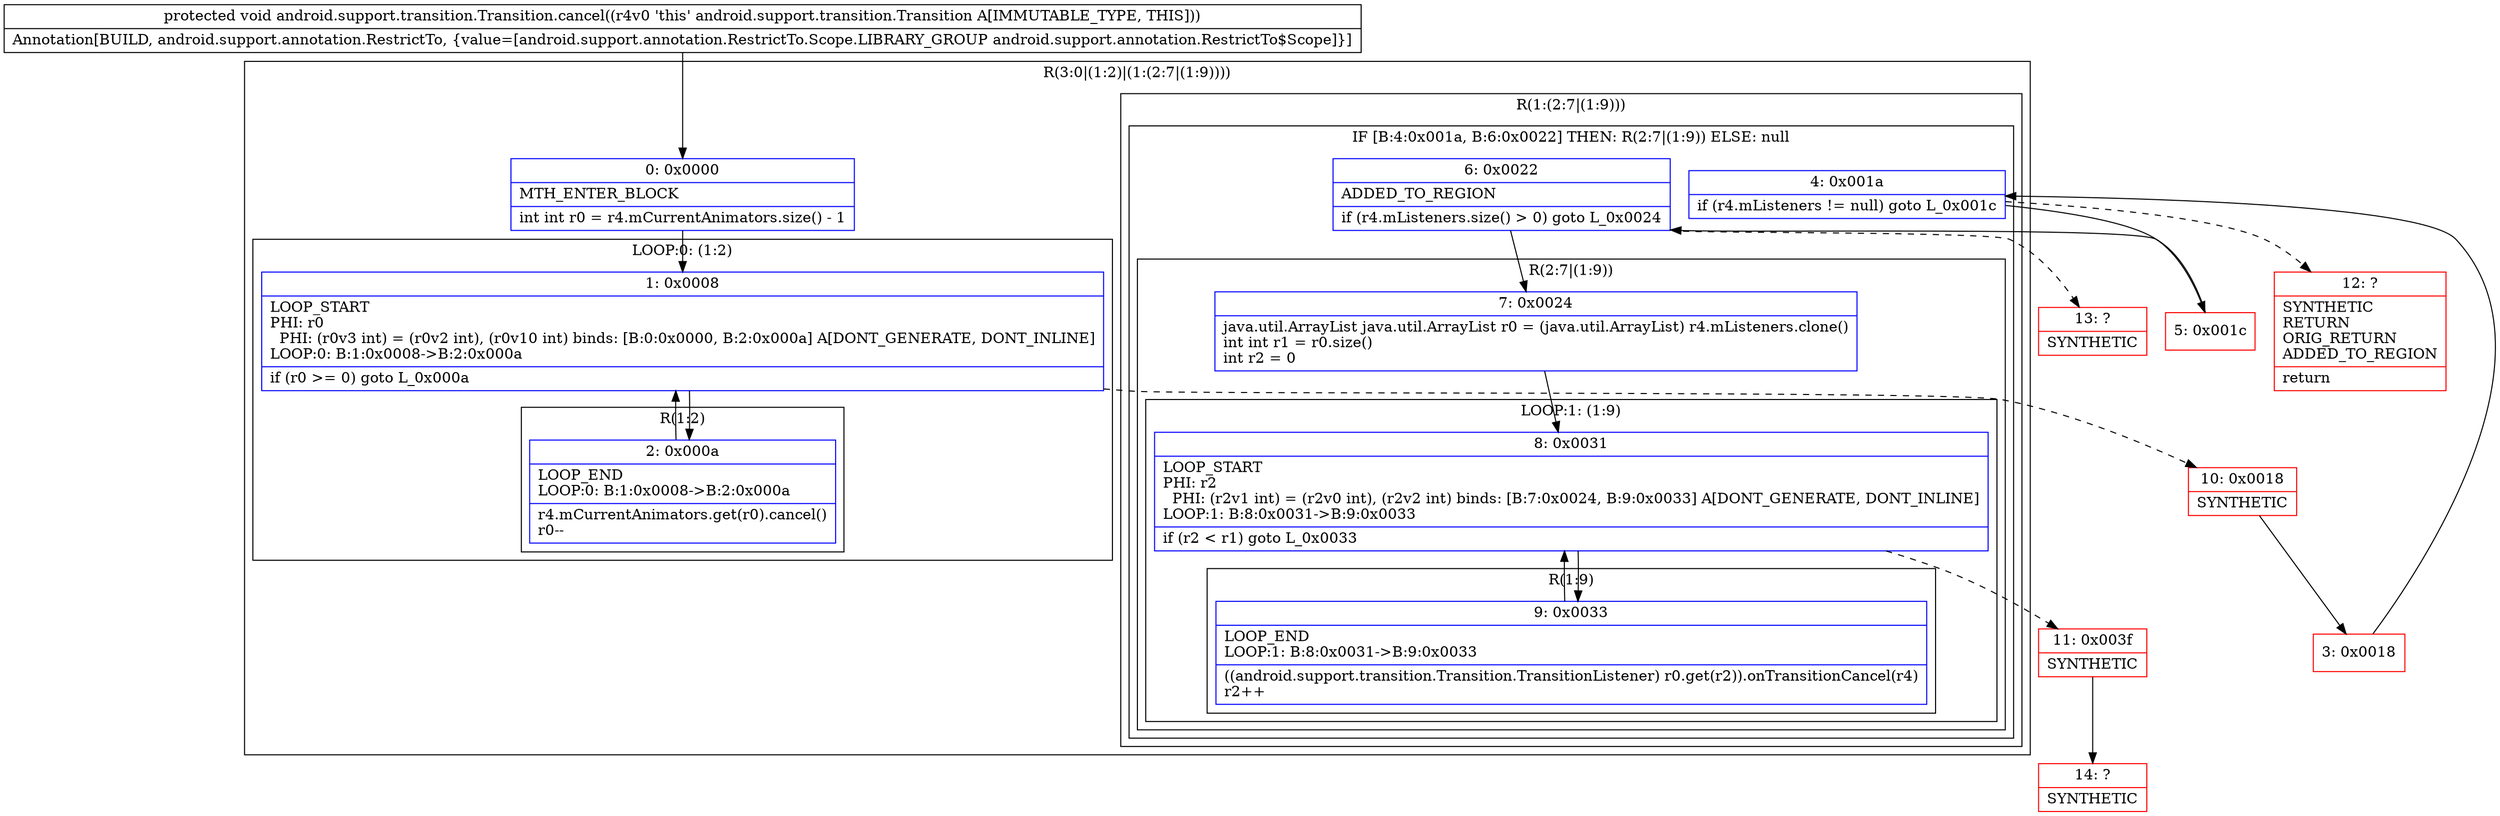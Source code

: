 digraph "CFG forandroid.support.transition.Transition.cancel()V" {
subgraph cluster_Region_1596933624 {
label = "R(3:0|(1:2)|(1:(2:7|(1:9))))";
node [shape=record,color=blue];
Node_0 [shape=record,label="{0\:\ 0x0000|MTH_ENTER_BLOCK\l|int int r0 = r4.mCurrentAnimators.size() \- 1\l}"];
subgraph cluster_LoopRegion_900491174 {
label = "LOOP:0: (1:2)";
node [shape=record,color=blue];
Node_1 [shape=record,label="{1\:\ 0x0008|LOOP_START\lPHI: r0 \l  PHI: (r0v3 int) = (r0v2 int), (r0v10 int) binds: [B:0:0x0000, B:2:0x000a] A[DONT_GENERATE, DONT_INLINE]\lLOOP:0: B:1:0x0008\-\>B:2:0x000a\l|if (r0 \>= 0) goto L_0x000a\l}"];
subgraph cluster_Region_607316382 {
label = "R(1:2)";
node [shape=record,color=blue];
Node_2 [shape=record,label="{2\:\ 0x000a|LOOP_END\lLOOP:0: B:1:0x0008\-\>B:2:0x000a\l|r4.mCurrentAnimators.get(r0).cancel()\lr0\-\-\l}"];
}
}
subgraph cluster_Region_932180181 {
label = "R(1:(2:7|(1:9)))";
node [shape=record,color=blue];
subgraph cluster_IfRegion_986611986 {
label = "IF [B:4:0x001a, B:6:0x0022] THEN: R(2:7|(1:9)) ELSE: null";
node [shape=record,color=blue];
Node_4 [shape=record,label="{4\:\ 0x001a|if (r4.mListeners != null) goto L_0x001c\l}"];
Node_6 [shape=record,label="{6\:\ 0x0022|ADDED_TO_REGION\l|if (r4.mListeners.size() \> 0) goto L_0x0024\l}"];
subgraph cluster_Region_2116361678 {
label = "R(2:7|(1:9))";
node [shape=record,color=blue];
Node_7 [shape=record,label="{7\:\ 0x0024|java.util.ArrayList java.util.ArrayList r0 = (java.util.ArrayList) r4.mListeners.clone()\lint int r1 = r0.size()\lint r2 = 0\l}"];
subgraph cluster_LoopRegion_222776054 {
label = "LOOP:1: (1:9)";
node [shape=record,color=blue];
Node_8 [shape=record,label="{8\:\ 0x0031|LOOP_START\lPHI: r2 \l  PHI: (r2v1 int) = (r2v0 int), (r2v2 int) binds: [B:7:0x0024, B:9:0x0033] A[DONT_GENERATE, DONT_INLINE]\lLOOP:1: B:8:0x0031\-\>B:9:0x0033\l|if (r2 \< r1) goto L_0x0033\l}"];
subgraph cluster_Region_1535154039 {
label = "R(1:9)";
node [shape=record,color=blue];
Node_9 [shape=record,label="{9\:\ 0x0033|LOOP_END\lLOOP:1: B:8:0x0031\-\>B:9:0x0033\l|((android.support.transition.Transition.TransitionListener) r0.get(r2)).onTransitionCancel(r4)\lr2++\l}"];
}
}
}
}
}
}
Node_3 [shape=record,color=red,label="{3\:\ 0x0018}"];
Node_5 [shape=record,color=red,label="{5\:\ 0x001c}"];
Node_10 [shape=record,color=red,label="{10\:\ 0x0018|SYNTHETIC\l}"];
Node_11 [shape=record,color=red,label="{11\:\ 0x003f|SYNTHETIC\l}"];
Node_12 [shape=record,color=red,label="{12\:\ ?|SYNTHETIC\lRETURN\lORIG_RETURN\lADDED_TO_REGION\l|return\l}"];
Node_13 [shape=record,color=red,label="{13\:\ ?|SYNTHETIC\l}"];
Node_14 [shape=record,color=red,label="{14\:\ ?|SYNTHETIC\l}"];
MethodNode[shape=record,label="{protected void android.support.transition.Transition.cancel((r4v0 'this' android.support.transition.Transition A[IMMUTABLE_TYPE, THIS]))  | Annotation[BUILD, android.support.annotation.RestrictTo, \{value=[android.support.annotation.RestrictTo.Scope.LIBRARY_GROUP android.support.annotation.RestrictTo$Scope]\}]\l}"];
MethodNode -> Node_0;
Node_0 -> Node_1;
Node_1 -> Node_2;
Node_1 -> Node_10[style=dashed];
Node_2 -> Node_1;
Node_4 -> Node_5;
Node_4 -> Node_12[style=dashed];
Node_6 -> Node_7;
Node_6 -> Node_13[style=dashed];
Node_7 -> Node_8;
Node_8 -> Node_9;
Node_8 -> Node_11[style=dashed];
Node_9 -> Node_8;
Node_3 -> Node_4;
Node_5 -> Node_6;
Node_10 -> Node_3;
Node_11 -> Node_14;
}

